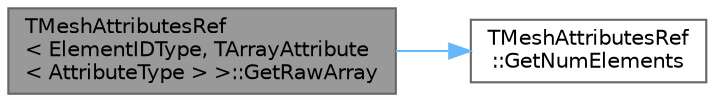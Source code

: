 digraph "TMeshAttributesRef&lt; ElementIDType, TArrayAttribute&lt; AttributeType &gt; &gt;::GetRawArray"
{
 // INTERACTIVE_SVG=YES
 // LATEX_PDF_SIZE
  bgcolor="transparent";
  edge [fontname=Helvetica,fontsize=10,labelfontname=Helvetica,labelfontsize=10];
  node [fontname=Helvetica,fontsize=10,shape=box,height=0.2,width=0.4];
  rankdir="LR";
  Node1 [id="Node000001",label="TMeshAttributesRef\l\< ElementIDType, TArrayAttribute\l\< AttributeType \> \>::GetRawArray",height=0.2,width=0.4,color="gray40", fillcolor="grey60", style="filled", fontcolor="black",tooltip="In this specialization, GetRawArray returns a pointer to the attribute array container holding the at..."];
  Node1 -> Node2 [id="edge1_Node000001_Node000002",color="steelblue1",style="solid",tooltip=" "];
  Node2 [id="Node000002",label="TMeshAttributesRef\l::GetNumElements",height=0.2,width=0.4,color="grey40", fillcolor="white", style="filled",URL="$d8/dd7/classTMeshAttributesRef.html#a6a65c43bb120e7c4b8ac1296bbf759c0",tooltip="Get the number of elements in this attribute array."];
}
